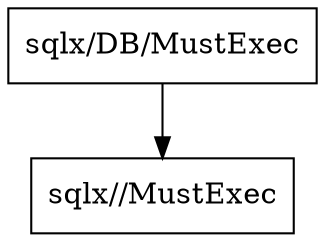 digraph gph {
"sqlx/DB/MustExec" [label="sqlx/DB/MustExec", shape="box"];
"sqlx//MustExec" [label="sqlx//MustExec", shape="box"];"sqlx/DB/MustExec"->"sqlx//MustExec";
}